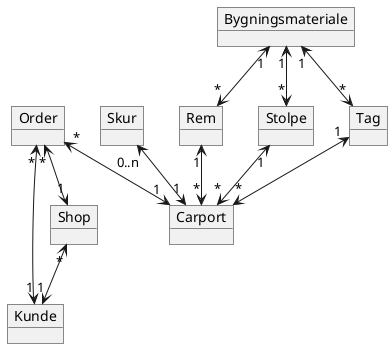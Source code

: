 @startuml
'https://plantuml.com/activity-diagram-beta
Object Kunde
Object Order
Object Shop
Object Skur
Object Bygningsmateriale
Object Rem
Object Stolpe
Object Tag
Object Carport

Shop "*" <--> "1" Kunde
Order "*" <--> "1" Kunde
Order "*" <--> "1" Shop
Order "*" <--> "1" Carport
Tag "1" <--> "*" Carport
Stolpe "1" <--> "*" Carport
Rem "1" <--> "*" Carport
Skur "0..n" <--> "1" Carport
Bygningsmateriale "1" <--> "*" Tag
Bygningsmateriale "1" <--> "*" Stolpe
Bygningsmateriale "1" <--> "*" Rem
@enduml